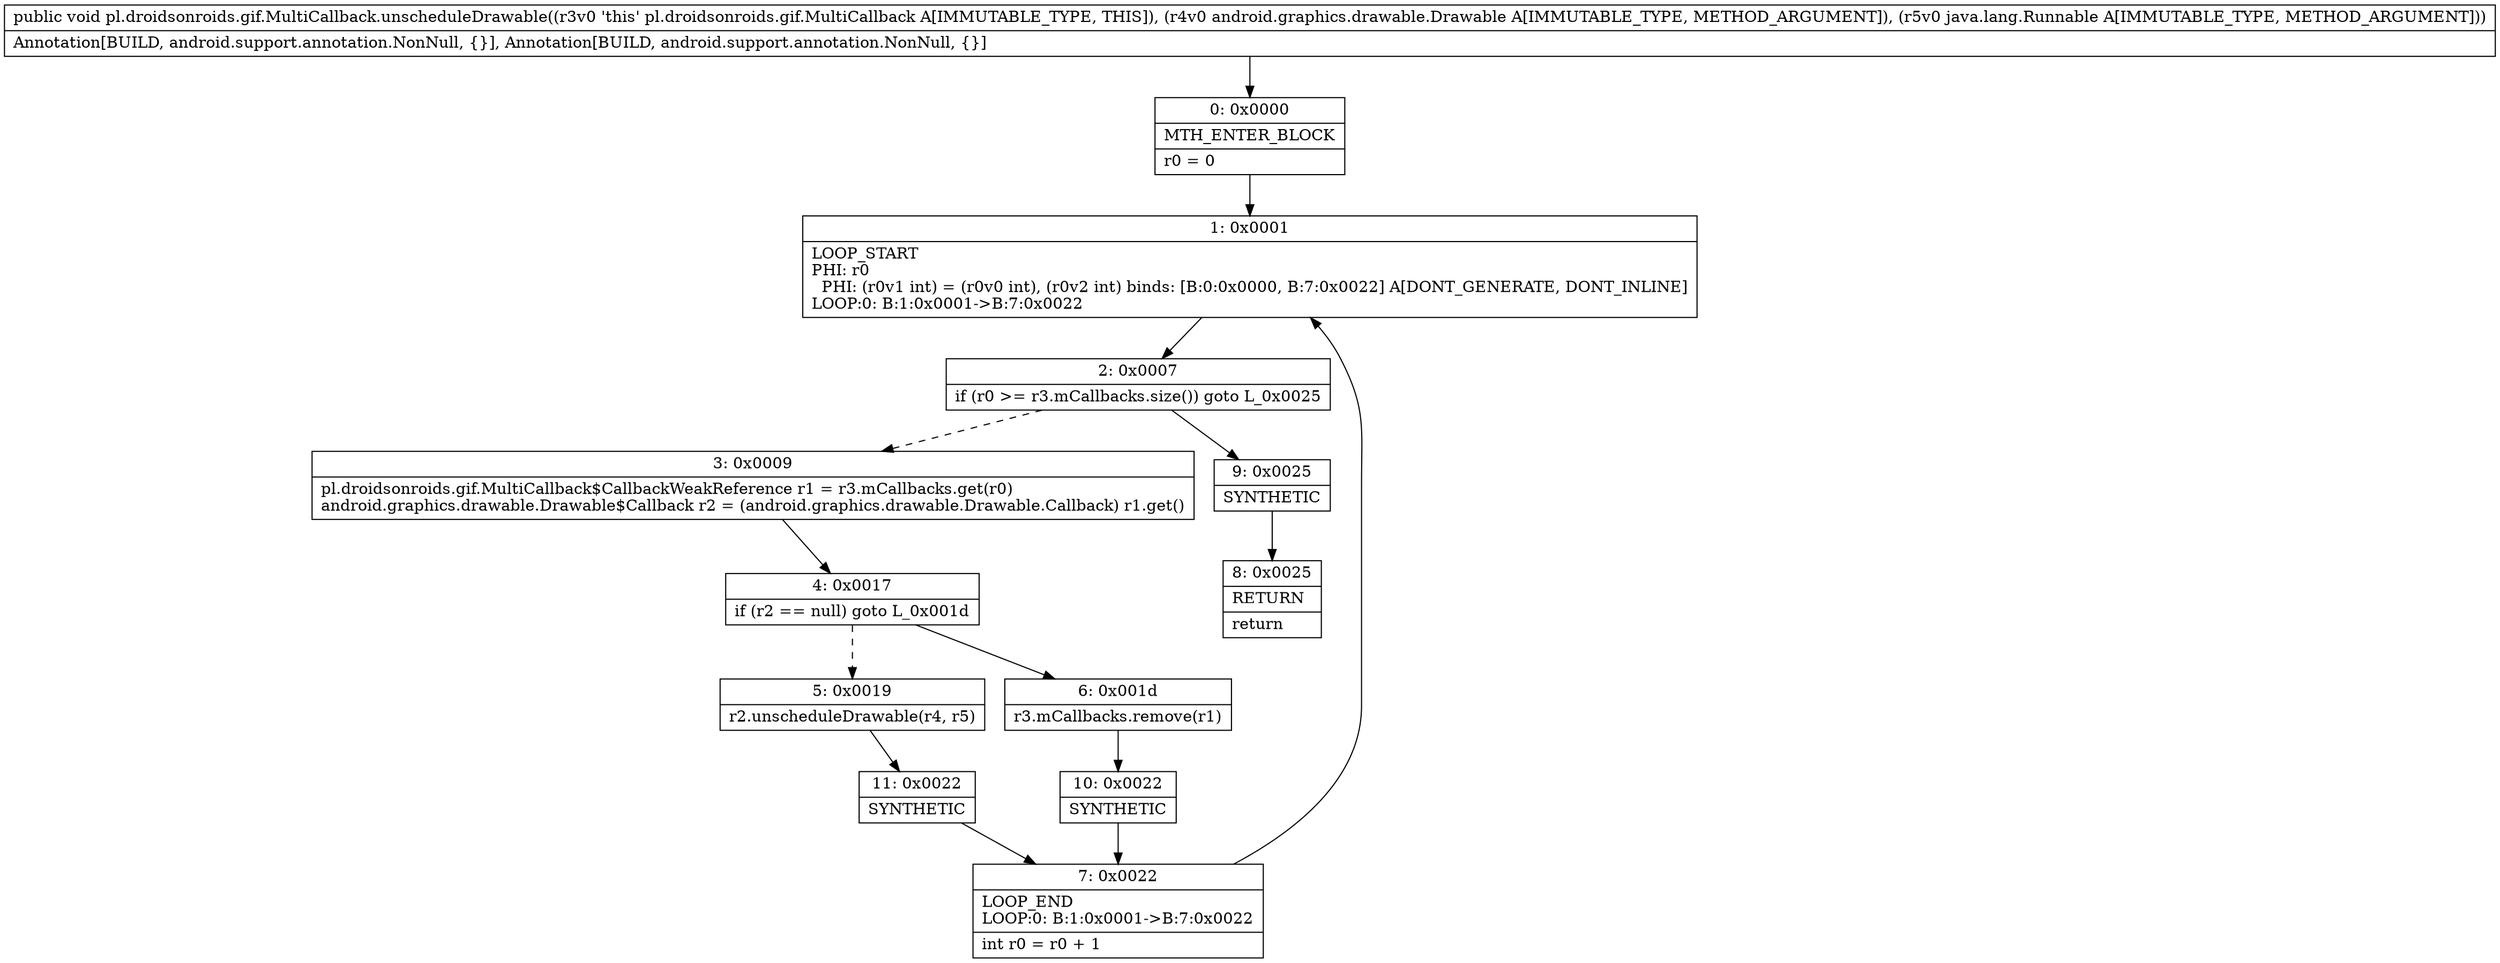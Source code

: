 digraph "CFG forpl.droidsonroids.gif.MultiCallback.unscheduleDrawable(Landroid\/graphics\/drawable\/Drawable;Ljava\/lang\/Runnable;)V" {
Node_0 [shape=record,label="{0\:\ 0x0000|MTH_ENTER_BLOCK\l|r0 = 0\l}"];
Node_1 [shape=record,label="{1\:\ 0x0001|LOOP_START\lPHI: r0 \l  PHI: (r0v1 int) = (r0v0 int), (r0v2 int) binds: [B:0:0x0000, B:7:0x0022] A[DONT_GENERATE, DONT_INLINE]\lLOOP:0: B:1:0x0001\-\>B:7:0x0022\l}"];
Node_2 [shape=record,label="{2\:\ 0x0007|if (r0 \>= r3.mCallbacks.size()) goto L_0x0025\l}"];
Node_3 [shape=record,label="{3\:\ 0x0009|pl.droidsonroids.gif.MultiCallback$CallbackWeakReference r1 = r3.mCallbacks.get(r0)\landroid.graphics.drawable.Drawable$Callback r2 = (android.graphics.drawable.Drawable.Callback) r1.get()\l}"];
Node_4 [shape=record,label="{4\:\ 0x0017|if (r2 == null) goto L_0x001d\l}"];
Node_5 [shape=record,label="{5\:\ 0x0019|r2.unscheduleDrawable(r4, r5)\l}"];
Node_6 [shape=record,label="{6\:\ 0x001d|r3.mCallbacks.remove(r1)\l}"];
Node_7 [shape=record,label="{7\:\ 0x0022|LOOP_END\lLOOP:0: B:1:0x0001\-\>B:7:0x0022\l|int r0 = r0 + 1\l}"];
Node_8 [shape=record,label="{8\:\ 0x0025|RETURN\l|return\l}"];
Node_9 [shape=record,label="{9\:\ 0x0025|SYNTHETIC\l}"];
Node_10 [shape=record,label="{10\:\ 0x0022|SYNTHETIC\l}"];
Node_11 [shape=record,label="{11\:\ 0x0022|SYNTHETIC\l}"];
MethodNode[shape=record,label="{public void pl.droidsonroids.gif.MultiCallback.unscheduleDrawable((r3v0 'this' pl.droidsonroids.gif.MultiCallback A[IMMUTABLE_TYPE, THIS]), (r4v0 android.graphics.drawable.Drawable A[IMMUTABLE_TYPE, METHOD_ARGUMENT]), (r5v0 java.lang.Runnable A[IMMUTABLE_TYPE, METHOD_ARGUMENT]))  | Annotation[BUILD, android.support.annotation.NonNull, \{\}], Annotation[BUILD, android.support.annotation.NonNull, \{\}]\l}"];
MethodNode -> Node_0;
Node_0 -> Node_1;
Node_1 -> Node_2;
Node_2 -> Node_3[style=dashed];
Node_2 -> Node_9;
Node_3 -> Node_4;
Node_4 -> Node_5[style=dashed];
Node_4 -> Node_6;
Node_5 -> Node_11;
Node_6 -> Node_10;
Node_7 -> Node_1;
Node_9 -> Node_8;
Node_10 -> Node_7;
Node_11 -> Node_7;
}

